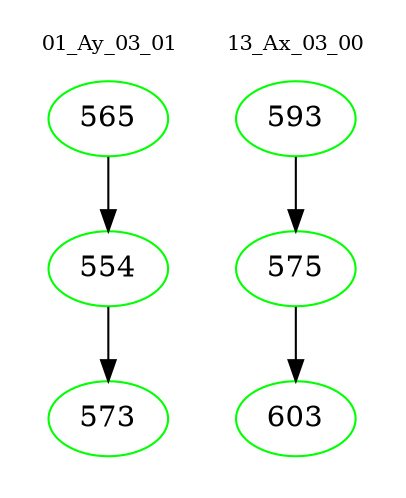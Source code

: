 digraph{
subgraph cluster_0 {
color = white
label = "01_Ay_03_01";
fontsize=10;
T0_565 [label="565", color="green"]
T0_565 -> T0_554 [color="black"]
T0_554 [label="554", color="green"]
T0_554 -> T0_573 [color="black"]
T0_573 [label="573", color="green"]
}
subgraph cluster_1 {
color = white
label = "13_Ax_03_00";
fontsize=10;
T1_593 [label="593", color="green"]
T1_593 -> T1_575 [color="black"]
T1_575 [label="575", color="green"]
T1_575 -> T1_603 [color="black"]
T1_603 [label="603", color="green"]
}
}
